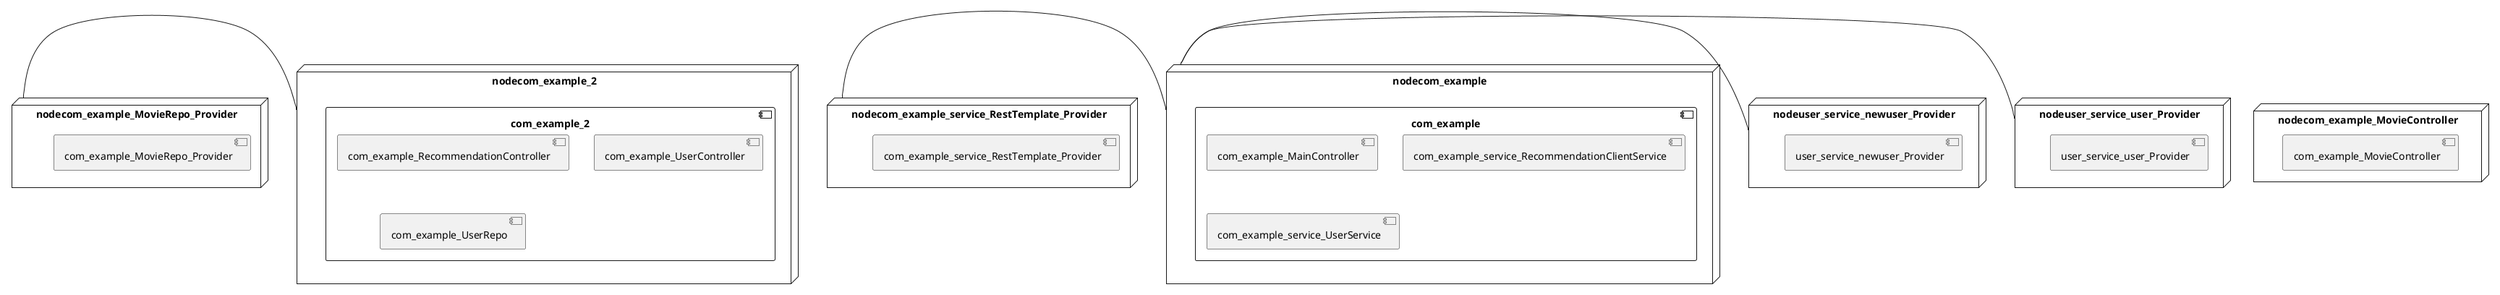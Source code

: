 @startuml
skinparam fixCircleLabelOverlapping true
skinparam componentStyle uml2
node nodecom_example {
component com_example {
[com_example_MainController] [[mdeket-spring-cloud-movie-recommendation.system#_jIW_tHb3Ee-UbuEosuU_UQ]]
[com_example_service_RecommendationClientService] [[mdeket-spring-cloud-movie-recommendation.system#_jIW_tHb3Ee-UbuEosuU_UQ]]
[com_example_service_UserService] [[mdeket-spring-cloud-movie-recommendation.system#_jIW_tHb3Ee-UbuEosuU_UQ]]
}
}
node nodecom_example_2 {
component com_example_2 {
[com_example_RecommendationController] [[mdeket-spring-cloud-movie-recommendation.system#_jIW_tHb3Ee-UbuEosuU_UQ]]
[com_example_UserController] [[mdeket-spring-cloud-movie-recommendation.system#_jIW_tHb3Ee-UbuEosuU_UQ]]
[com_example_UserRepo] [[mdeket-spring-cloud-movie-recommendation.system#_jIW_tHb3Ee-UbuEosuU_UQ]]
}
}
node nodecom_example_MovieController {
[com_example_MovieController] [[mdeket-spring-cloud-movie-recommendation.system#_jIW_tHb3Ee-UbuEosuU_UQ]]
}
node nodecom_example_MovieRepo_Provider {
[com_example_MovieRepo_Provider] [[mdeket-spring-cloud-movie-recommendation.system#_jIW_tHb3Ee-UbuEosuU_UQ]]
}
node nodecom_example_service_RestTemplate_Provider {
[com_example_service_RestTemplate_Provider] [[mdeket-spring-cloud-movie-recommendation.system#_jIW_tHb3Ee-UbuEosuU_UQ]]
}
node nodeuser_service_newuser_Provider {
[user_service_newuser_Provider] [[mdeket-spring-cloud-movie-recommendation.system#_jIW_tHb3Ee-UbuEosuU_UQ]]
}
node nodeuser_service_user_Provider {
[user_service_user_Provider] [[mdeket-spring-cloud-movie-recommendation.system#_jIW_tHb3Ee-UbuEosuU_UQ]]
}
[nodecom_example_MovieRepo_Provider] - [nodecom_example_2]
[nodecom_example_service_RestTemplate_Provider] - [nodecom_example]
[nodeuser_service_newuser_Provider] - [nodecom_example]
[nodeuser_service_user_Provider] - [nodecom_example]

@enduml
